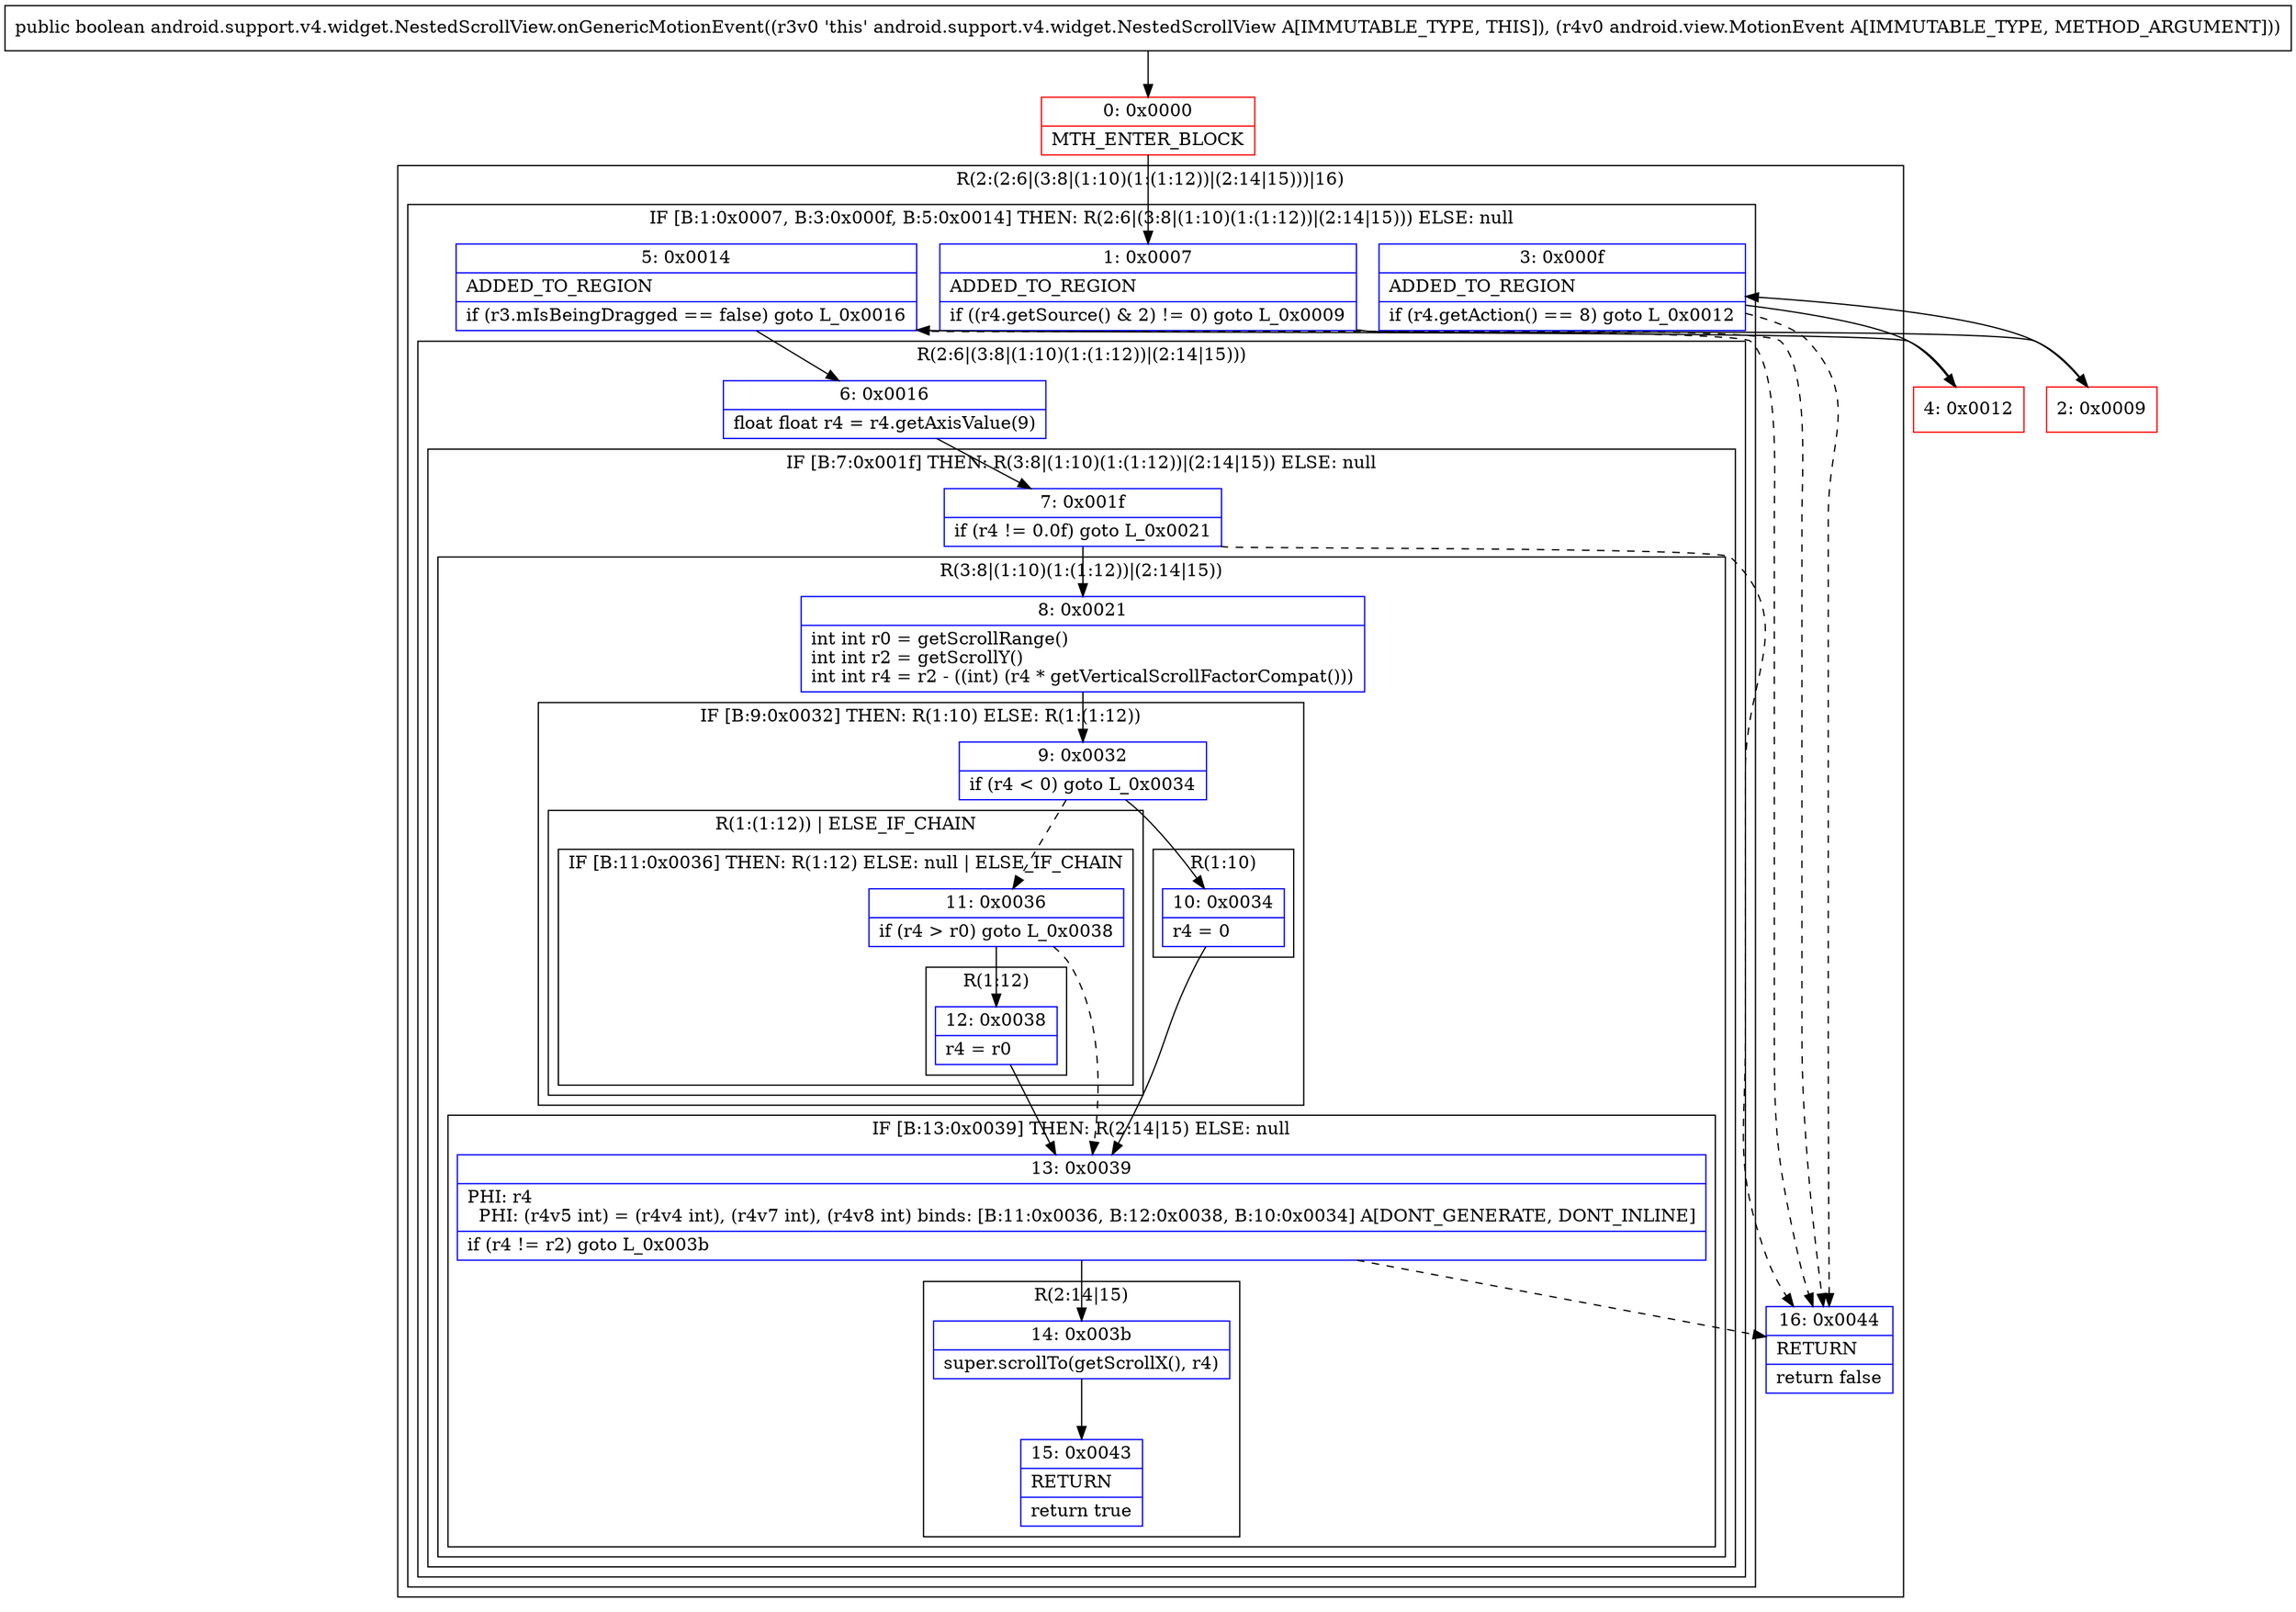 digraph "CFG forandroid.support.v4.widget.NestedScrollView.onGenericMotionEvent(Landroid\/view\/MotionEvent;)Z" {
subgraph cluster_Region_1087801849 {
label = "R(2:(2:6|(3:8|(1:10)(1:(1:12))|(2:14|15)))|16)";
node [shape=record,color=blue];
subgraph cluster_IfRegion_1442861829 {
label = "IF [B:1:0x0007, B:3:0x000f, B:5:0x0014] THEN: R(2:6|(3:8|(1:10)(1:(1:12))|(2:14|15))) ELSE: null";
node [shape=record,color=blue];
Node_1 [shape=record,label="{1\:\ 0x0007|ADDED_TO_REGION\l|if ((r4.getSource() & 2) != 0) goto L_0x0009\l}"];
Node_3 [shape=record,label="{3\:\ 0x000f|ADDED_TO_REGION\l|if (r4.getAction() == 8) goto L_0x0012\l}"];
Node_5 [shape=record,label="{5\:\ 0x0014|ADDED_TO_REGION\l|if (r3.mIsBeingDragged == false) goto L_0x0016\l}"];
subgraph cluster_Region_1132569561 {
label = "R(2:6|(3:8|(1:10)(1:(1:12))|(2:14|15)))";
node [shape=record,color=blue];
Node_6 [shape=record,label="{6\:\ 0x0016|float float r4 = r4.getAxisValue(9)\l}"];
subgraph cluster_IfRegion_1861865396 {
label = "IF [B:7:0x001f] THEN: R(3:8|(1:10)(1:(1:12))|(2:14|15)) ELSE: null";
node [shape=record,color=blue];
Node_7 [shape=record,label="{7\:\ 0x001f|if (r4 != 0.0f) goto L_0x0021\l}"];
subgraph cluster_Region_1550436274 {
label = "R(3:8|(1:10)(1:(1:12))|(2:14|15))";
node [shape=record,color=blue];
Node_8 [shape=record,label="{8\:\ 0x0021|int int r0 = getScrollRange()\lint int r2 = getScrollY()\lint int r4 = r2 \- ((int) (r4 * getVerticalScrollFactorCompat()))\l}"];
subgraph cluster_IfRegion_596286997 {
label = "IF [B:9:0x0032] THEN: R(1:10) ELSE: R(1:(1:12))";
node [shape=record,color=blue];
Node_9 [shape=record,label="{9\:\ 0x0032|if (r4 \< 0) goto L_0x0034\l}"];
subgraph cluster_Region_14218312 {
label = "R(1:10)";
node [shape=record,color=blue];
Node_10 [shape=record,label="{10\:\ 0x0034|r4 = 0\l}"];
}
subgraph cluster_Region_1011135711 {
label = "R(1:(1:12)) | ELSE_IF_CHAIN\l";
node [shape=record,color=blue];
subgraph cluster_IfRegion_2095838045 {
label = "IF [B:11:0x0036] THEN: R(1:12) ELSE: null | ELSE_IF_CHAIN\l";
node [shape=record,color=blue];
Node_11 [shape=record,label="{11\:\ 0x0036|if (r4 \> r0) goto L_0x0038\l}"];
subgraph cluster_Region_851052658 {
label = "R(1:12)";
node [shape=record,color=blue];
Node_12 [shape=record,label="{12\:\ 0x0038|r4 = r0\l}"];
}
}
}
}
subgraph cluster_IfRegion_312407550 {
label = "IF [B:13:0x0039] THEN: R(2:14|15) ELSE: null";
node [shape=record,color=blue];
Node_13 [shape=record,label="{13\:\ 0x0039|PHI: r4 \l  PHI: (r4v5 int) = (r4v4 int), (r4v7 int), (r4v8 int) binds: [B:11:0x0036, B:12:0x0038, B:10:0x0034] A[DONT_GENERATE, DONT_INLINE]\l|if (r4 != r2) goto L_0x003b\l}"];
subgraph cluster_Region_1091697550 {
label = "R(2:14|15)";
node [shape=record,color=blue];
Node_14 [shape=record,label="{14\:\ 0x003b|super.scrollTo(getScrollX(), r4)\l}"];
Node_15 [shape=record,label="{15\:\ 0x0043|RETURN\l|return true\l}"];
}
}
}
}
}
}
Node_16 [shape=record,label="{16\:\ 0x0044|RETURN\l|return false\l}"];
}
Node_0 [shape=record,color=red,label="{0\:\ 0x0000|MTH_ENTER_BLOCK\l}"];
Node_2 [shape=record,color=red,label="{2\:\ 0x0009}"];
Node_4 [shape=record,color=red,label="{4\:\ 0x0012}"];
MethodNode[shape=record,label="{public boolean android.support.v4.widget.NestedScrollView.onGenericMotionEvent((r3v0 'this' android.support.v4.widget.NestedScrollView A[IMMUTABLE_TYPE, THIS]), (r4v0 android.view.MotionEvent A[IMMUTABLE_TYPE, METHOD_ARGUMENT])) }"];
MethodNode -> Node_0;
Node_1 -> Node_2;
Node_1 -> Node_16[style=dashed];
Node_3 -> Node_4;
Node_3 -> Node_16[style=dashed];
Node_5 -> Node_6;
Node_5 -> Node_16[style=dashed];
Node_6 -> Node_7;
Node_7 -> Node_8;
Node_7 -> Node_16[style=dashed];
Node_8 -> Node_9;
Node_9 -> Node_10;
Node_9 -> Node_11[style=dashed];
Node_10 -> Node_13;
Node_11 -> Node_12;
Node_11 -> Node_13[style=dashed];
Node_12 -> Node_13;
Node_13 -> Node_14;
Node_13 -> Node_16[style=dashed];
Node_14 -> Node_15;
Node_0 -> Node_1;
Node_2 -> Node_3;
Node_4 -> Node_5;
}

